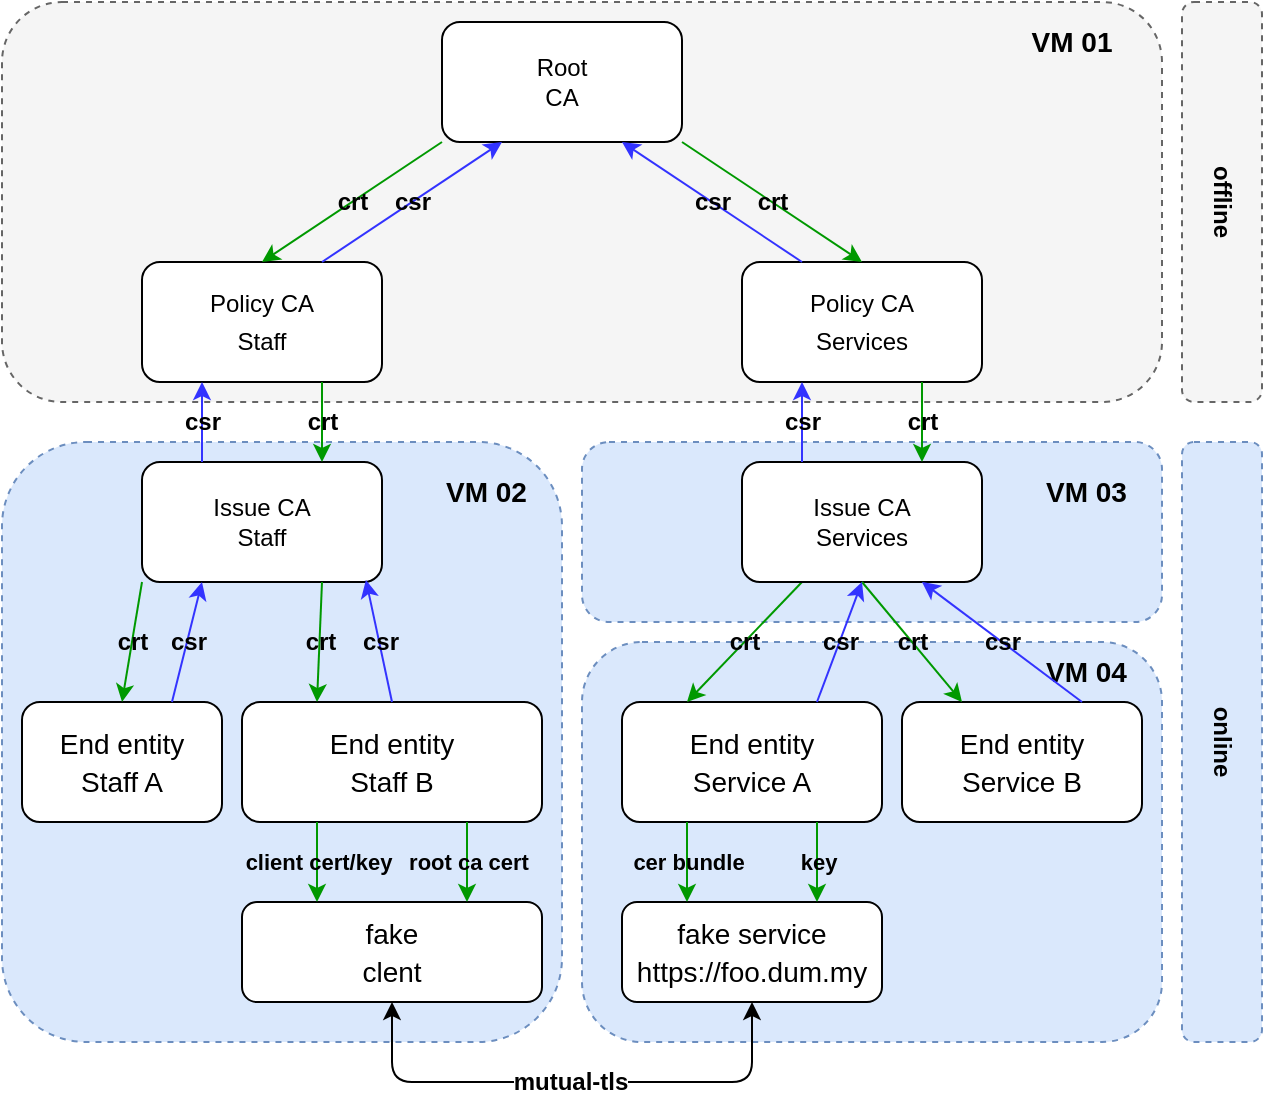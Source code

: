 <mxfile version="13.6.5" type="device"><diagram id="VL84c2yt0Ik0g-LR8G9r" name="Page-1"><mxGraphModel dx="1422" dy="775" grid="1" gridSize="10" guides="1" tooltips="1" connect="1" arrows="1" fold="1" page="1" pageScale="1" pageWidth="850" pageHeight="1100" math="0" shadow="0"><root><mxCell id="0"/><mxCell id="1" parent="0"/><mxCell id="69SU2jiyAO2sXzSurJBq-1" value="" style="rounded=1;whiteSpace=wrap;html=1;dashed=1;fillColor=#dae8fc;strokeColor=#6c8ebf;" parent="1" vertex="1"><mxGeometry x="300" y="340" width="290" height="200" as="geometry"/></mxCell><mxCell id="LPPPKMYvTocLAR95Nnz6-24" value="" style="rounded=1;whiteSpace=wrap;html=1;dashed=1;fillColor=#dae8fc;strokeColor=#6c8ebf;" parent="1" vertex="1"><mxGeometry x="10" y="240" width="280" height="300" as="geometry"/></mxCell><mxCell id="LPPPKMYvTocLAR95Nnz6-20" value="" style="rounded=1;whiteSpace=wrap;html=1;dashed=1;fillColor=#dae8fc;strokeColor=#6c8ebf;" parent="1" vertex="1"><mxGeometry x="300" y="240" width="290" height="90" as="geometry"/></mxCell><mxCell id="LPPPKMYvTocLAR95Nnz6-18" value="" style="rounded=1;whiteSpace=wrap;html=1;dashed=1;fillColor=#f5f5f5;strokeColor=#666666;fontColor=#333333;" parent="1" vertex="1"><mxGeometry x="10" y="20" width="580" height="200" as="geometry"/></mxCell><mxCell id="LPPPKMYvTocLAR95Nnz6-1" value="Root&lt;br&gt;CA" style="rounded=1;whiteSpace=wrap;html=1;" parent="1" vertex="1"><mxGeometry x="230" y="30" width="120" height="60" as="geometry"/></mxCell><mxCell id="LPPPKMYvTocLAR95Nnz6-2" value="&lt;div style=&quot;line-height: 19px&quot;&gt;&lt;span style=&quot;background-color: rgb(255 , 255 , 255)&quot;&gt;Policy CA&lt;br&gt;Staff&lt;/span&gt;&lt;/div&gt;" style="rounded=1;whiteSpace=wrap;html=1;" parent="1" vertex="1"><mxGeometry x="80" y="150" width="120" height="60" as="geometry"/></mxCell><mxCell id="LPPPKMYvTocLAR95Nnz6-3" value="&lt;div style=&quot;line-height: 19px&quot;&gt;&lt;span style=&quot;background-color: rgb(255 , 255 , 255)&quot;&gt;Policy CA&lt;br&gt;Services&lt;/span&gt;&lt;/div&gt;" style="rounded=1;whiteSpace=wrap;html=1;" parent="1" vertex="1"><mxGeometry x="380" y="150" width="120" height="60" as="geometry"/></mxCell><mxCell id="LPPPKMYvTocLAR95Nnz6-6" value="&lt;div style=&quot;font-size: 14px ; line-height: 19px&quot;&gt;&lt;span style=&quot;background-color: rgb(255 , 255 , 255)&quot;&gt;End entity&lt;br&gt;Staff A&lt;/span&gt;&lt;/div&gt;" style="rounded=1;whiteSpace=wrap;html=1;" parent="1" vertex="1"><mxGeometry x="20" y="370" width="100" height="60" as="geometry"/></mxCell><mxCell id="LPPPKMYvTocLAR95Nnz6-7" value="&lt;div style=&quot;font-size: 14px ; line-height: 19px&quot;&gt;&lt;span style=&quot;background-color: rgb(255 , 255 , 255)&quot;&gt;End entity&lt;br&gt;Staff B&lt;/span&gt;&lt;/div&gt;" style="rounded=1;whiteSpace=wrap;html=1;" parent="1" vertex="1"><mxGeometry x="130" y="370" width="150" height="60" as="geometry"/></mxCell><mxCell id="LPPPKMYvTocLAR95Nnz6-8" value="&lt;div style=&quot;font-size: 14px ; line-height: 19px&quot;&gt;&lt;span style=&quot;background-color: rgb(255 , 255 , 255)&quot;&gt;End entity&lt;br&gt;Service A&lt;/span&gt;&lt;/div&gt;" style="rounded=1;whiteSpace=wrap;html=1;" parent="1" vertex="1"><mxGeometry x="320" y="370" width="130" height="60" as="geometry"/></mxCell><mxCell id="LPPPKMYvTocLAR95Nnz6-9" value="&lt;div style=&quot;font-size: 14px ; line-height: 19px&quot;&gt;&lt;span style=&quot;background-color: rgb(255 , 255 , 255)&quot;&gt;End entity&lt;br&gt;Service B&lt;/span&gt;&lt;/div&gt;" style="rounded=1;whiteSpace=wrap;html=1;" parent="1" vertex="1"><mxGeometry x="460" y="370" width="120" height="60" as="geometry"/></mxCell><mxCell id="LPPPKMYvTocLAR95Nnz6-12" value="&lt;b&gt;&lt;font style=&quot;font-size: 12px&quot;&gt;crt&lt;/font&gt;&lt;/b&gt;" style="endArrow=classic;html=1;entryX=0.25;entryY=0;entryDx=0;entryDy=0;exitX=0.25;exitY=1;exitDx=0;exitDy=0;strokeColor=#009900;labelBackgroundColor=none;" parent="1" source="LPPPKMYvTocLAR95Nnz6-14" target="LPPPKMYvTocLAR95Nnz6-8" edge="1"><mxGeometry width="50" height="50" relative="1" as="geometry"><mxPoint x="160" y="240" as="sourcePoint"/><mxPoint x="220" y="320" as="targetPoint"/></mxGeometry></mxCell><mxCell id="LPPPKMYvTocLAR95Nnz6-14" value="Issue CA&lt;br&gt;Services" style="rounded=1;whiteSpace=wrap;html=1;" parent="1" vertex="1"><mxGeometry x="380" y="250" width="120" height="60" as="geometry"/></mxCell><mxCell id="LPPPKMYvTocLAR95Nnz6-16" value="Issue CA&lt;br&gt;Staff" style="rounded=1;whiteSpace=wrap;html=1;" parent="1" vertex="1"><mxGeometry x="80" y="250" width="120" height="60" as="geometry"/></mxCell><mxCell id="LPPPKMYvTocLAR95Nnz6-21" value="&lt;font style=&quot;font-size: 14px&quot;&gt;&lt;b&gt;VM 01&lt;/b&gt;&lt;/font&gt;" style="text;html=1;strokeColor=none;fillColor=none;align=center;verticalAlign=middle;whiteSpace=wrap;rounded=0;dashed=1;" parent="1" vertex="1"><mxGeometry x="510" y="30" width="70" height="20" as="geometry"/></mxCell><mxCell id="LPPPKMYvTocLAR95Nnz6-23" value="&lt;b style=&quot;color: rgb(0, 0, 0); font-family: helvetica; font-size: 14px; font-style: normal; letter-spacing: normal; text-align: center; text-indent: 0px; text-transform: none; word-spacing: 0px;&quot;&gt;VM 02&lt;/b&gt;" style="text;whiteSpace=wrap;html=1;labelBackgroundColor=none;" parent="1" vertex="1"><mxGeometry x="230" y="250" width="70" height="30" as="geometry"/></mxCell><mxCell id="LPPPKMYvTocLAR95Nnz6-25" value="&lt;div style=&quot;text-align: center&quot;&gt;&lt;font face=&quot;helvetica&quot;&gt;&lt;span style=&quot;font-size: 14px&quot;&gt;&lt;b&gt;VM 03&lt;/b&gt;&lt;/span&gt;&lt;/font&gt;&lt;/div&gt;" style="text;whiteSpace=wrap;html=1;" parent="1" vertex="1"><mxGeometry x="530" y="250" width="50" height="30" as="geometry"/></mxCell><mxCell id="69SU2jiyAO2sXzSurJBq-2" value="&lt;div style=&quot;text-align: center&quot;&gt;&lt;font face=&quot;helvetica&quot;&gt;&lt;span style=&quot;font-size: 14px&quot;&gt;&lt;b&gt;VM 04&lt;/b&gt;&lt;/span&gt;&lt;/font&gt;&lt;/div&gt;" style="text;whiteSpace=wrap;html=1;" parent="1" vertex="1"><mxGeometry x="530" y="340" width="50" height="30" as="geometry"/></mxCell><mxCell id="69SU2jiyAO2sXzSurJBq-4" value="&lt;font style=&quot;font-size: 12px&quot;&gt;&lt;b&gt;csr&lt;/b&gt;&lt;/font&gt;" style="endArrow=classic;html=1;entryX=0.75;entryY=1;entryDx=0;entryDy=0;exitX=0.75;exitY=0;exitDx=0;exitDy=0;strokeColor=#3333FF;labelBackgroundColor=none;" parent="1" source="LPPPKMYvTocLAR95Nnz6-9" target="LPPPKMYvTocLAR95Nnz6-14" edge="1"><mxGeometry width="50" height="50" relative="1" as="geometry"><mxPoint x="630" y="420" as="sourcePoint"/><mxPoint x="680" y="370" as="targetPoint"/></mxGeometry></mxCell><mxCell id="69SU2jiyAO2sXzSurJBq-5" value="&lt;b&gt;&lt;font style=&quot;font-size: 12px&quot;&gt;crt&lt;/font&gt;&lt;/b&gt;" style="endArrow=classic;html=1;entryX=0.25;entryY=0;entryDx=0;entryDy=0;exitX=0.5;exitY=1;exitDx=0;exitDy=0;strokeColor=#009900;labelBackgroundColor=none;" parent="1" source="LPPPKMYvTocLAR95Nnz6-14" target="LPPPKMYvTocLAR95Nnz6-9" edge="1"><mxGeometry width="50" height="50" relative="1" as="geometry"><mxPoint x="450" y="320" as="sourcePoint"/><mxPoint x="390" y="390" as="targetPoint"/></mxGeometry></mxCell><mxCell id="69SU2jiyAO2sXzSurJBq-6" value="&lt;b&gt;&lt;font style=&quot;font-size: 12px&quot;&gt;csr&lt;/font&gt;&lt;/b&gt;" style="endArrow=classic;html=1;exitX=0.75;exitY=0;exitDx=0;exitDy=0;entryX=0.5;entryY=1;entryDx=0;entryDy=0;strokeColor=#3333FF;labelBackgroundColor=none;" parent="1" source="LPPPKMYvTocLAR95Nnz6-8" target="LPPPKMYvTocLAR95Nnz6-14" edge="1"><mxGeometry width="50" height="50" relative="1" as="geometry"><mxPoint x="550" y="390" as="sourcePoint"/><mxPoint x="480" y="320" as="targetPoint"/></mxGeometry></mxCell><mxCell id="69SU2jiyAO2sXzSurJBq-7" value="&lt;b&gt;&lt;font style=&quot;font-size: 12px&quot;&gt;crt&lt;/font&gt;&lt;/b&gt;" style="endArrow=classic;html=1;entryX=0.75;entryY=0;entryDx=0;entryDy=0;exitX=0.75;exitY=1;exitDx=0;exitDy=0;strokeColor=#009900;labelBackgroundColor=none;" parent="1" source="LPPPKMYvTocLAR95Nnz6-3" target="LPPPKMYvTocLAR95Nnz6-14" edge="1"><mxGeometry width="50" height="50" relative="1" as="geometry"><mxPoint x="420" y="320" as="sourcePoint"/><mxPoint x="360" y="390" as="targetPoint"/></mxGeometry></mxCell><mxCell id="69SU2jiyAO2sXzSurJBq-8" value="&lt;b&gt;&lt;font style=&quot;font-size: 12px&quot;&gt;csr&lt;/font&gt;&lt;/b&gt;" style="endArrow=classic;html=1;entryX=0.25;entryY=1;entryDx=0;entryDy=0;exitX=0.25;exitY=0;exitDx=0;exitDy=0;strokeColor=#3333FF;labelBackgroundColor=none;" parent="1" source="LPPPKMYvTocLAR95Nnz6-14" target="LPPPKMYvTocLAR95Nnz6-3" edge="1"><mxGeometry width="50" height="50" relative="1" as="geometry"><mxPoint x="550" y="390" as="sourcePoint"/><mxPoint x="480" y="320" as="targetPoint"/></mxGeometry></mxCell><mxCell id="69SU2jiyAO2sXzSurJBq-9" value="&lt;b&gt;&lt;font style=&quot;font-size: 12px&quot;&gt;csr&lt;/font&gt;&lt;/b&gt;" style="endArrow=classic;html=1;entryX=0.75;entryY=1;entryDx=0;entryDy=0;exitX=0.25;exitY=0;exitDx=0;exitDy=0;strokeColor=#3333FF;labelBackgroundColor=none;" parent="1" source="LPPPKMYvTocLAR95Nnz6-3" target="LPPPKMYvTocLAR95Nnz6-1" edge="1"><mxGeometry width="50" height="50" relative="1" as="geometry"><mxPoint x="420" y="260" as="sourcePoint"/><mxPoint x="420" y="220" as="targetPoint"/></mxGeometry></mxCell><mxCell id="69SU2jiyAO2sXzSurJBq-10" value="&lt;b&gt;&lt;font style=&quot;font-size: 12px&quot;&gt;crt&lt;/font&gt;&lt;/b&gt;" style="endArrow=classic;html=1;entryX=0.5;entryY=0;entryDx=0;entryDy=0;strokeColor=#009900;exitX=0;exitY=1;exitDx=0;exitDy=0;labelBackgroundColor=none;" parent="1" source="LPPPKMYvTocLAR95Nnz6-1" target="LPPPKMYvTocLAR95Nnz6-2" edge="1"><mxGeometry width="50" height="50" relative="1" as="geometry"><mxPoint x="480" y="220" as="sourcePoint"/><mxPoint x="480" y="260" as="targetPoint"/></mxGeometry></mxCell><mxCell id="f85f20wuproOY74T5wHa-1" value="&lt;div style=&quot;font-size: 14px ; line-height: 19px&quot;&gt;&lt;span style=&quot;background-color: rgb(255 , 255 , 255)&quot;&gt;fake service&lt;/span&gt;&lt;/div&gt;&lt;div style=&quot;font-size: 14px ; line-height: 19px&quot;&gt;&lt;span style=&quot;background-color: rgb(255 , 255 , 255)&quot;&gt;https://foo.dum.my&lt;/span&gt;&lt;/div&gt;" style="rounded=1;whiteSpace=wrap;html=1;" parent="1" vertex="1"><mxGeometry x="320" y="470" width="130" height="50" as="geometry"/></mxCell><mxCell id="f85f20wuproOY74T5wHa-2" value="&lt;div style=&quot;font-size: 14px ; line-height: 19px&quot;&gt;&lt;span style=&quot;background-color: rgb(255 , 255 , 255)&quot;&gt;fake&lt;/span&gt;&lt;/div&gt;&lt;div style=&quot;font-size: 14px ; line-height: 19px&quot;&gt;&lt;span style=&quot;background-color: rgb(255 , 255 , 255)&quot;&gt;clent&lt;/span&gt;&lt;/div&gt;" style="rounded=1;whiteSpace=wrap;html=1;" parent="1" vertex="1"><mxGeometry x="130" y="470" width="150" height="50" as="geometry"/></mxCell><mxCell id="f85f20wuproOY74T5wHa-4" value="" style="edgeStyle=elbowEdgeStyle;elbow=vertical;endArrow=classic;html=1;exitX=0.5;exitY=1;exitDx=0;exitDy=0;entryX=0.5;entryY=1;entryDx=0;entryDy=0;startArrow=classic;startFill=1;" parent="1" source="f85f20wuproOY74T5wHa-2" target="f85f20wuproOY74T5wHa-1" edge="1"><mxGeometry width="50" height="50" relative="1" as="geometry"><mxPoint x="420" y="650" as="sourcePoint"/><mxPoint x="470" y="600" as="targetPoint"/><Array as="points"><mxPoint x="440" y="560"/></Array></mxGeometry></mxCell><mxCell id="f85f20wuproOY74T5wHa-5" value="mutual-tls" style="edgeLabel;html=1;align=center;verticalAlign=middle;resizable=0;points=[];fontStyle=1;fontSize=12;" parent="f85f20wuproOY74T5wHa-4" vertex="1" connectable="0"><mxGeometry x="0.164" y="-3" relative="1" as="geometry"><mxPoint x="-23" y="-3" as="offset"/></mxGeometry></mxCell><mxCell id="f85f20wuproOY74T5wHa-7" value="&lt;b&gt;cer bundle&lt;/b&gt;" style="endArrow=classic;html=1;entryX=0.25;entryY=0;entryDx=0;entryDy=0;exitX=0.25;exitY=1;exitDx=0;exitDy=0;strokeColor=#009900;labelBackgroundColor=none;" parent="1" source="LPPPKMYvTocLAR95Nnz6-8" target="f85f20wuproOY74T5wHa-1" edge="1"><mxGeometry width="50" height="50" relative="1" as="geometry"><mxPoint x="481" y="430" as="sourcePoint"/><mxPoint x="371" y="470" as="targetPoint"/></mxGeometry></mxCell><mxCell id="f85f20wuproOY74T5wHa-8" value="&lt;b&gt;key&lt;/b&gt;" style="endArrow=classic;html=1;exitX=0.75;exitY=1;exitDx=0;exitDy=0;strokeColor=#009900;entryX=0.75;entryY=0;entryDx=0;entryDy=0;labelBackgroundColor=none;" parent="1" source="LPPPKMYvTocLAR95Nnz6-8" target="f85f20wuproOY74T5wHa-1" edge="1"><mxGeometry width="50" height="50" relative="1" as="geometry"><mxPoint x="540" y="460" as="sourcePoint"/><mxPoint x="540" y="470" as="targetPoint"/></mxGeometry></mxCell><mxCell id="jsE_3AO2m1TrqJdoq9eB-1" value="&lt;b&gt;root ca cert&lt;/b&gt;" style="endArrow=classic;html=1;strokeColor=#009900;entryX=0.75;entryY=0;entryDx=0;entryDy=0;exitX=0.75;exitY=1;exitDx=0;exitDy=0;labelBackgroundColor=none;" parent="1" source="LPPPKMYvTocLAR95Nnz6-7" target="f85f20wuproOY74T5wHa-2" edge="1"><mxGeometry width="50" height="50" relative="1" as="geometry"><mxPoint x="710" y="220" as="sourcePoint"/><mxPoint x="213.846" y="480" as="targetPoint"/></mxGeometry></mxCell><mxCell id="jsE_3AO2m1TrqJdoq9eB-3" value="&lt;b&gt;&lt;font style=&quot;font-size: 12px&quot;&gt;csr&lt;/font&gt;&lt;/b&gt;" style="endArrow=classic;html=1;entryX=0.25;entryY=1;entryDx=0;entryDy=0;exitX=0.75;exitY=0;exitDx=0;exitDy=0;strokeColor=#3333FF;labelBackgroundColor=none;" parent="1" source="LPPPKMYvTocLAR95Nnz6-2" target="LPPPKMYvTocLAR95Nnz6-1" edge="1"><mxGeometry width="50" height="50" relative="1" as="geometry"><mxPoint x="420" y="160" as="sourcePoint"/><mxPoint x="330" y="100" as="targetPoint"/></mxGeometry></mxCell><mxCell id="jsE_3AO2m1TrqJdoq9eB-4" value="&lt;b&gt;&lt;font style=&quot;font-size: 12px&quot;&gt;crt&lt;/font&gt;&lt;/b&gt;" style="endArrow=classic;html=1;entryX=0.5;entryY=0;entryDx=0;entryDy=0;strokeColor=#009900;exitX=1;exitY=1;exitDx=0;exitDy=0;labelBackgroundColor=none;" parent="1" source="LPPPKMYvTocLAR95Nnz6-1" target="LPPPKMYvTocLAR95Nnz6-3" edge="1"><mxGeometry width="50" height="50" relative="1" as="geometry"><mxPoint x="270" y="100" as="sourcePoint"/><mxPoint x="150" y="160" as="targetPoint"/></mxGeometry></mxCell><mxCell id="jsE_3AO2m1TrqJdoq9eB-5" value="&lt;b&gt;&lt;font style=&quot;font-size: 12px&quot;&gt;csr&lt;/font&gt;&lt;/b&gt;" style="endArrow=classic;html=1;entryX=0.25;entryY=1;entryDx=0;entryDy=0;exitX=0.25;exitY=0;exitDx=0;exitDy=0;strokeColor=#3333FF;labelBackgroundColor=none;" parent="1" source="LPPPKMYvTocLAR95Nnz6-16" target="LPPPKMYvTocLAR95Nnz6-2" edge="1"><mxGeometry width="50" height="50" relative="1" as="geometry"><mxPoint x="420" y="260" as="sourcePoint"/><mxPoint x="420" y="220" as="targetPoint"/></mxGeometry></mxCell><mxCell id="jsE_3AO2m1TrqJdoq9eB-6" value="&lt;b&gt;&lt;font style=&quot;font-size: 12px&quot;&gt;crt&lt;/font&gt;&lt;/b&gt;" style="endArrow=classic;html=1;entryX=0.75;entryY=0;entryDx=0;entryDy=0;exitX=0.75;exitY=1;exitDx=0;exitDy=0;strokeColor=#009900;labelBackgroundColor=none;" parent="1" source="LPPPKMYvTocLAR95Nnz6-2" target="LPPPKMYvTocLAR95Nnz6-16" edge="1"><mxGeometry width="50" height="50" relative="1" as="geometry"><mxPoint x="480" y="220" as="sourcePoint"/><mxPoint x="480" y="260" as="targetPoint"/></mxGeometry></mxCell><mxCell id="jsE_3AO2m1TrqJdoq9eB-7" value="&lt;b&gt;&lt;font style=&quot;font-size: 12px&quot;&gt;crt&lt;/font&gt;&lt;/b&gt;" style="endArrow=classic;html=1;entryX=0.25;entryY=0;entryDx=0;entryDy=0;exitX=0.75;exitY=1;exitDx=0;exitDy=0;strokeColor=#009900;labelBackgroundColor=none;" parent="1" source="LPPPKMYvTocLAR95Nnz6-16" target="LPPPKMYvTocLAR95Nnz6-7" edge="1"><mxGeometry width="50" height="50" relative="1" as="geometry"><mxPoint x="420" y="320" as="sourcePoint"/><mxPoint x="360" y="380" as="targetPoint"/></mxGeometry></mxCell><mxCell id="jsE_3AO2m1TrqJdoq9eB-8" value="&lt;b&gt;&lt;font style=&quot;font-size: 12px&quot;&gt;crt&lt;/font&gt;&lt;/b&gt;" style="endArrow=classic;html=1;entryX=0.5;entryY=0;entryDx=0;entryDy=0;strokeColor=#009900;labelBackgroundColor=none;" parent="1" target="LPPPKMYvTocLAR95Nnz6-6" edge="1"><mxGeometry width="50" height="50" relative="1" as="geometry"><mxPoint x="80" y="310" as="sourcePoint"/><mxPoint x="370" y="390" as="targetPoint"/></mxGeometry></mxCell><mxCell id="jsE_3AO2m1TrqJdoq9eB-9" value="&lt;b&gt;&lt;font style=&quot;font-size: 12px&quot;&gt;csr&lt;/font&gt;&lt;/b&gt;" style="endArrow=classic;html=1;exitX=0.75;exitY=0;exitDx=0;exitDy=0;entryX=0.25;entryY=1;entryDx=0;entryDy=0;strokeColor=#3333FF;labelBackgroundColor=none;" parent="1" source="LPPPKMYvTocLAR95Nnz6-6" target="LPPPKMYvTocLAR95Nnz6-16" edge="1"><mxGeometry width="50" height="50" relative="1" as="geometry"><mxPoint x="420" y="380" as="sourcePoint"/><mxPoint x="450" y="320" as="targetPoint"/></mxGeometry></mxCell><mxCell id="jsE_3AO2m1TrqJdoq9eB-10" value="&lt;b&gt;&lt;font style=&quot;font-size: 12px&quot;&gt;csr&lt;/font&gt;&lt;/b&gt;" style="endArrow=classic;html=1;exitX=0.5;exitY=0;exitDx=0;exitDy=0;strokeColor=#3333FF;entryX=0.933;entryY=0.983;entryDx=0;entryDy=0;entryPerimeter=0;labelBackgroundColor=none;" parent="1" source="LPPPKMYvTocLAR95Nnz6-7" target="LPPPKMYvTocLAR95Nnz6-16" edge="1"><mxGeometry width="50" height="50" relative="1" as="geometry"><mxPoint x="430" y="390" as="sourcePoint"/><mxPoint x="90" y="660" as="targetPoint"/></mxGeometry></mxCell><mxCell id="duo4NuOB9wHGNG6v1qnx-1" value="&lt;b&gt;client cert/key&lt;/b&gt;" style="endArrow=classic;html=1;strokeColor=#009900;entryX=0.25;entryY=0;entryDx=0;entryDy=0;exitX=0.25;exitY=1;exitDx=0;exitDy=0;labelBackgroundColor=none;" parent="1" source="LPPPKMYvTocLAR95Nnz6-7" target="f85f20wuproOY74T5wHa-2" edge="1"><mxGeometry width="50" height="50" relative="1" as="geometry"><mxPoint x="260" y="440" as="sourcePoint"/><mxPoint x="260" y="480" as="targetPoint"/></mxGeometry></mxCell><mxCell id="YM5Fw9HLNlFGZOSHGIaZ-1" value="" style="rounded=1;whiteSpace=wrap;html=1;dashed=1;fillColor=#f5f5f5;strokeColor=#666666;fontColor=#333333;" vertex="1" parent="1"><mxGeometry x="600" y="20" width="40" height="200" as="geometry"/></mxCell><mxCell id="YM5Fw9HLNlFGZOSHGIaZ-2" value="&lt;b&gt;offline&lt;/b&gt;" style="text;html=1;strokeColor=none;fillColor=none;align=center;verticalAlign=middle;whiteSpace=wrap;rounded=0;labelBackgroundColor=none;rotation=90;" vertex="1" parent="1"><mxGeometry x="600" y="110" width="40" height="20" as="geometry"/></mxCell><mxCell id="YM5Fw9HLNlFGZOSHGIaZ-3" value="" style="rounded=1;whiteSpace=wrap;html=1;dashed=1;fillColor=#dae8fc;strokeColor=#6c8ebf;" vertex="1" parent="1"><mxGeometry x="600" y="240" width="40" height="300" as="geometry"/></mxCell><mxCell id="YM5Fw9HLNlFGZOSHGIaZ-4" value="&lt;b&gt;online&lt;/b&gt;" style="text;html=1;strokeColor=none;fillColor=none;align=center;verticalAlign=middle;whiteSpace=wrap;rounded=0;labelBackgroundColor=none;rotation=90;" vertex="1" parent="1"><mxGeometry x="600" y="380" width="40" height="20" as="geometry"/></mxCell></root></mxGraphModel></diagram></mxfile>